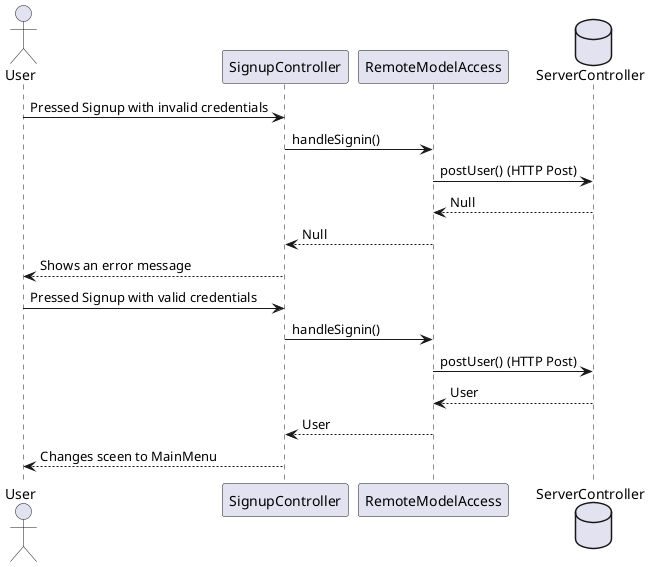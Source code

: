 @startuml

  Actor User
  participant  SignupController as a
  participant  RemoteModelAccess as b
  database  ServerController as c
  
  User -> a: Pressed Signup with invalid credentials
  a -> b: handleSignin()
  b -> c: postUser() (HTTP Post)
  c --> b: Null
  b --> a: Null
  a --> User: Shows an error message
  
  User -> a: Pressed Signup with valid credentials
  a -> b: handleSignin()
  b -> c: postUser() (HTTP Post)
  c --> b: User
  b --> a: User
  a --> User: Changes sceen to MainMenu
  
@enduml
